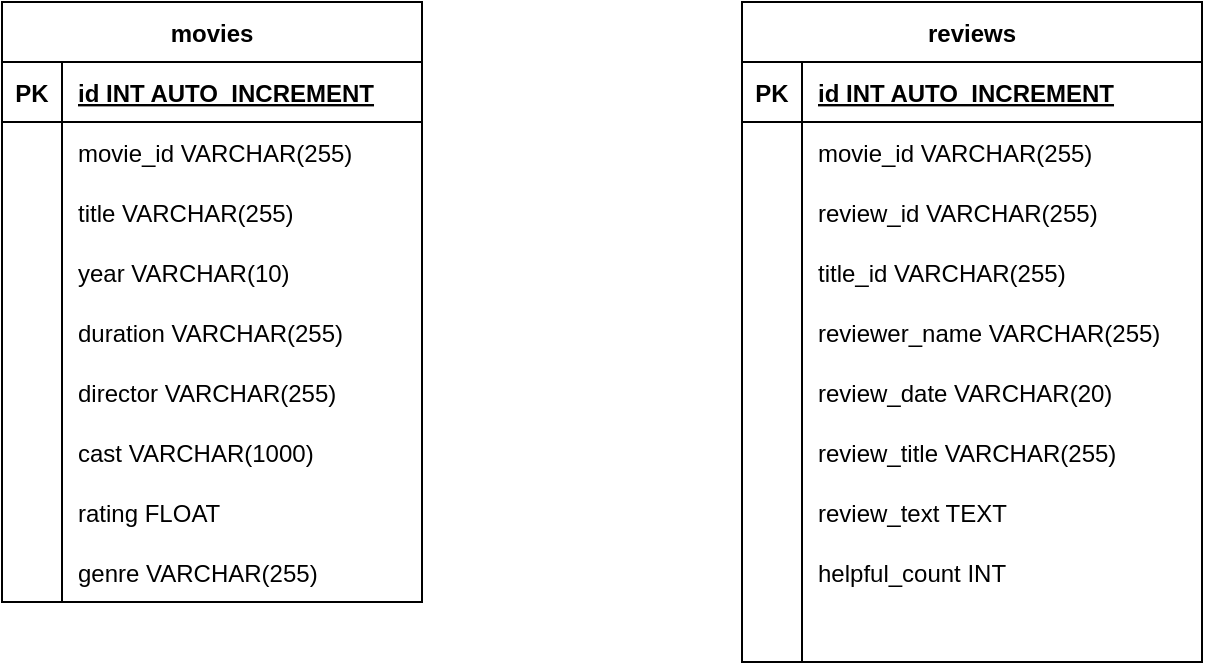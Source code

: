 <mxfile version="22.1.16" type="device">
  <diagram name="Page-1" id="e0sc8Nly2qAyQgNt1_Sl">
    <mxGraphModel dx="1604" dy="766" grid="1" gridSize="10" guides="1" tooltips="1" connect="1" arrows="1" fold="1" page="1" pageScale="1" pageWidth="827" pageHeight="1169" background="#ffffff" math="0" shadow="0">
      <root>
        <mxCell id="0" />
        <mxCell id="1" parent="0" />
        <mxCell id="mwi4X0Uh_aJrGXGaDhIq-112" value="movies" style="shape=table;startSize=30;container=1;collapsible=1;childLayout=tableLayout;fixedRows=1;rowLines=0;fontStyle=1;align=center;resizeLast=1;" vertex="1" parent="1">
          <mxGeometry x="60" y="230" width="210" height="300" as="geometry" />
        </mxCell>
        <mxCell id="mwi4X0Uh_aJrGXGaDhIq-113" value="" style="shape=tableRow;horizontal=0;startSize=0;swimlaneHead=0;swimlaneBody=0;fillColor=none;collapsible=0;dropTarget=0;points=[[0,0.5],[1,0.5]];portConstraint=eastwest;strokeColor=inherit;top=0;left=0;right=0;bottom=1;" vertex="1" parent="mwi4X0Uh_aJrGXGaDhIq-112">
          <mxGeometry y="30" width="210" height="30" as="geometry" />
        </mxCell>
        <mxCell id="mwi4X0Uh_aJrGXGaDhIq-114" value="PK" style="shape=partialRectangle;overflow=hidden;connectable=0;fillColor=none;strokeColor=inherit;top=0;left=0;bottom=0;right=0;fontStyle=1;" vertex="1" parent="mwi4X0Uh_aJrGXGaDhIq-113">
          <mxGeometry width="30" height="30" as="geometry">
            <mxRectangle width="30" height="30" as="alternateBounds" />
          </mxGeometry>
        </mxCell>
        <mxCell id="mwi4X0Uh_aJrGXGaDhIq-115" value="id INT AUTO_INCREMENT " style="shape=partialRectangle;overflow=hidden;connectable=0;fillColor=none;align=left;strokeColor=inherit;top=0;left=0;bottom=0;right=0;spacingLeft=6;fontStyle=5;" vertex="1" parent="mwi4X0Uh_aJrGXGaDhIq-113">
          <mxGeometry x="30" width="180" height="30" as="geometry">
            <mxRectangle width="180" height="30" as="alternateBounds" />
          </mxGeometry>
        </mxCell>
        <mxCell id="mwi4X0Uh_aJrGXGaDhIq-116" value="" style="shape=tableRow;horizontal=0;startSize=0;swimlaneHead=0;swimlaneBody=0;fillColor=none;collapsible=0;dropTarget=0;points=[[0,0.5],[1,0.5]];portConstraint=eastwest;strokeColor=inherit;top=0;left=0;right=0;bottom=0;" vertex="1" parent="mwi4X0Uh_aJrGXGaDhIq-112">
          <mxGeometry y="60" width="210" height="30" as="geometry" />
        </mxCell>
        <mxCell id="mwi4X0Uh_aJrGXGaDhIq-117" value="" style="shape=partialRectangle;overflow=hidden;connectable=0;fillColor=none;strokeColor=inherit;top=0;left=0;bottom=0;right=0;" vertex="1" parent="mwi4X0Uh_aJrGXGaDhIq-116">
          <mxGeometry width="30" height="30" as="geometry">
            <mxRectangle width="30" height="30" as="alternateBounds" />
          </mxGeometry>
        </mxCell>
        <mxCell id="mwi4X0Uh_aJrGXGaDhIq-118" value="movie_id VARCHAR(255)" style="shape=partialRectangle;overflow=hidden;connectable=0;fillColor=none;align=left;strokeColor=inherit;top=0;left=0;bottom=0;right=0;spacingLeft=6;" vertex="1" parent="mwi4X0Uh_aJrGXGaDhIq-116">
          <mxGeometry x="30" width="180" height="30" as="geometry">
            <mxRectangle width="180" height="30" as="alternateBounds" />
          </mxGeometry>
        </mxCell>
        <mxCell id="mwi4X0Uh_aJrGXGaDhIq-119" value="" style="shape=tableRow;horizontal=0;startSize=0;swimlaneHead=0;swimlaneBody=0;fillColor=none;collapsible=0;dropTarget=0;points=[[0,0.5],[1,0.5]];portConstraint=eastwest;strokeColor=inherit;top=0;left=0;right=0;bottom=0;" vertex="1" parent="mwi4X0Uh_aJrGXGaDhIq-112">
          <mxGeometry y="90" width="210" height="30" as="geometry" />
        </mxCell>
        <mxCell id="mwi4X0Uh_aJrGXGaDhIq-120" value="" style="shape=partialRectangle;overflow=hidden;connectable=0;fillColor=none;strokeColor=inherit;top=0;left=0;bottom=0;right=0;" vertex="1" parent="mwi4X0Uh_aJrGXGaDhIq-119">
          <mxGeometry width="30" height="30" as="geometry">
            <mxRectangle width="30" height="30" as="alternateBounds" />
          </mxGeometry>
        </mxCell>
        <mxCell id="mwi4X0Uh_aJrGXGaDhIq-121" value="title VARCHAR(255)" style="shape=partialRectangle;overflow=hidden;connectable=0;fillColor=none;align=left;strokeColor=inherit;top=0;left=0;bottom=0;right=0;spacingLeft=6;" vertex="1" parent="mwi4X0Uh_aJrGXGaDhIq-119">
          <mxGeometry x="30" width="180" height="30" as="geometry">
            <mxRectangle width="180" height="30" as="alternateBounds" />
          </mxGeometry>
        </mxCell>
        <mxCell id="mwi4X0Uh_aJrGXGaDhIq-122" value="" style="shape=tableRow;horizontal=0;startSize=0;swimlaneHead=0;swimlaneBody=0;fillColor=none;collapsible=0;dropTarget=0;points=[[0,0.5],[1,0.5]];portConstraint=eastwest;strokeColor=inherit;top=0;left=0;right=0;bottom=0;" vertex="1" parent="mwi4X0Uh_aJrGXGaDhIq-112">
          <mxGeometry y="120" width="210" height="30" as="geometry" />
        </mxCell>
        <mxCell id="mwi4X0Uh_aJrGXGaDhIq-123" value="" style="shape=partialRectangle;overflow=hidden;connectable=0;fillColor=none;strokeColor=inherit;top=0;left=0;bottom=0;right=0;" vertex="1" parent="mwi4X0Uh_aJrGXGaDhIq-122">
          <mxGeometry width="30" height="30" as="geometry">
            <mxRectangle width="30" height="30" as="alternateBounds" />
          </mxGeometry>
        </mxCell>
        <mxCell id="mwi4X0Uh_aJrGXGaDhIq-124" value="year VARCHAR(10)" style="shape=partialRectangle;overflow=hidden;connectable=0;fillColor=none;align=left;strokeColor=inherit;top=0;left=0;bottom=0;right=0;spacingLeft=6;" vertex="1" parent="mwi4X0Uh_aJrGXGaDhIq-122">
          <mxGeometry x="30" width="180" height="30" as="geometry">
            <mxRectangle width="180" height="30" as="alternateBounds" />
          </mxGeometry>
        </mxCell>
        <mxCell id="mwi4X0Uh_aJrGXGaDhIq-125" value="" style="shape=tableRow;horizontal=0;startSize=0;swimlaneHead=0;swimlaneBody=0;fillColor=none;collapsible=0;dropTarget=0;points=[[0,0.5],[1,0.5]];portConstraint=eastwest;strokeColor=inherit;top=0;left=0;right=0;bottom=0;" vertex="1" parent="mwi4X0Uh_aJrGXGaDhIq-112">
          <mxGeometry y="150" width="210" height="30" as="geometry" />
        </mxCell>
        <mxCell id="mwi4X0Uh_aJrGXGaDhIq-126" value="" style="shape=partialRectangle;overflow=hidden;connectable=0;fillColor=none;strokeColor=inherit;top=0;left=0;bottom=0;right=0;" vertex="1" parent="mwi4X0Uh_aJrGXGaDhIq-125">
          <mxGeometry width="30" height="30" as="geometry">
            <mxRectangle width="30" height="30" as="alternateBounds" />
          </mxGeometry>
        </mxCell>
        <mxCell id="mwi4X0Uh_aJrGXGaDhIq-127" value="duration VARCHAR(255)" style="shape=partialRectangle;overflow=hidden;connectable=0;fillColor=none;align=left;strokeColor=inherit;top=0;left=0;bottom=0;right=0;spacingLeft=6;" vertex="1" parent="mwi4X0Uh_aJrGXGaDhIq-125">
          <mxGeometry x="30" width="180" height="30" as="geometry">
            <mxRectangle width="180" height="30" as="alternateBounds" />
          </mxGeometry>
        </mxCell>
        <mxCell id="mwi4X0Uh_aJrGXGaDhIq-128" value="" style="shape=tableRow;horizontal=0;startSize=0;swimlaneHead=0;swimlaneBody=0;fillColor=none;collapsible=0;dropTarget=0;points=[[0,0.5],[1,0.5]];portConstraint=eastwest;strokeColor=inherit;top=0;left=0;right=0;bottom=0;" vertex="1" parent="mwi4X0Uh_aJrGXGaDhIq-112">
          <mxGeometry y="180" width="210" height="30" as="geometry" />
        </mxCell>
        <mxCell id="mwi4X0Uh_aJrGXGaDhIq-129" value="" style="shape=partialRectangle;overflow=hidden;connectable=0;fillColor=none;strokeColor=inherit;top=0;left=0;bottom=0;right=0;" vertex="1" parent="mwi4X0Uh_aJrGXGaDhIq-128">
          <mxGeometry width="30" height="30" as="geometry">
            <mxRectangle width="30" height="30" as="alternateBounds" />
          </mxGeometry>
        </mxCell>
        <mxCell id="mwi4X0Uh_aJrGXGaDhIq-130" value="director VARCHAR(255)" style="shape=partialRectangle;overflow=hidden;connectable=0;fillColor=none;align=left;strokeColor=inherit;top=0;left=0;bottom=0;right=0;spacingLeft=6;" vertex="1" parent="mwi4X0Uh_aJrGXGaDhIq-128">
          <mxGeometry x="30" width="180" height="30" as="geometry">
            <mxRectangle width="180" height="30" as="alternateBounds" />
          </mxGeometry>
        </mxCell>
        <mxCell id="mwi4X0Uh_aJrGXGaDhIq-131" value="" style="shape=tableRow;horizontal=0;startSize=0;swimlaneHead=0;swimlaneBody=0;fillColor=none;collapsible=0;dropTarget=0;points=[[0,0.5],[1,0.5]];portConstraint=eastwest;strokeColor=inherit;top=0;left=0;right=0;bottom=0;" vertex="1" parent="mwi4X0Uh_aJrGXGaDhIq-112">
          <mxGeometry y="210" width="210" height="30" as="geometry" />
        </mxCell>
        <mxCell id="mwi4X0Uh_aJrGXGaDhIq-132" value="" style="shape=partialRectangle;overflow=hidden;connectable=0;fillColor=none;strokeColor=inherit;top=0;left=0;bottom=0;right=0;" vertex="1" parent="mwi4X0Uh_aJrGXGaDhIq-131">
          <mxGeometry width="30" height="30" as="geometry">
            <mxRectangle width="30" height="30" as="alternateBounds" />
          </mxGeometry>
        </mxCell>
        <mxCell id="mwi4X0Uh_aJrGXGaDhIq-133" value="cast VARCHAR(1000)" style="shape=partialRectangle;overflow=hidden;connectable=0;fillColor=none;align=left;strokeColor=inherit;top=0;left=0;bottom=0;right=0;spacingLeft=6;" vertex="1" parent="mwi4X0Uh_aJrGXGaDhIq-131">
          <mxGeometry x="30" width="180" height="30" as="geometry">
            <mxRectangle width="180" height="30" as="alternateBounds" />
          </mxGeometry>
        </mxCell>
        <mxCell id="mwi4X0Uh_aJrGXGaDhIq-134" value="" style="shape=tableRow;horizontal=0;startSize=0;swimlaneHead=0;swimlaneBody=0;fillColor=none;collapsible=0;dropTarget=0;points=[[0,0.5],[1,0.5]];portConstraint=eastwest;strokeColor=inherit;top=0;left=0;right=0;bottom=0;" vertex="1" parent="mwi4X0Uh_aJrGXGaDhIq-112">
          <mxGeometry y="240" width="210" height="30" as="geometry" />
        </mxCell>
        <mxCell id="mwi4X0Uh_aJrGXGaDhIq-135" value="" style="shape=partialRectangle;overflow=hidden;connectable=0;fillColor=none;strokeColor=inherit;top=0;left=0;bottom=0;right=0;" vertex="1" parent="mwi4X0Uh_aJrGXGaDhIq-134">
          <mxGeometry width="30" height="30" as="geometry">
            <mxRectangle width="30" height="30" as="alternateBounds" />
          </mxGeometry>
        </mxCell>
        <mxCell id="mwi4X0Uh_aJrGXGaDhIq-136" value="rating FLOAT" style="shape=partialRectangle;overflow=hidden;connectable=0;fillColor=none;align=left;strokeColor=inherit;top=0;left=0;bottom=0;right=0;spacingLeft=6;" vertex="1" parent="mwi4X0Uh_aJrGXGaDhIq-134">
          <mxGeometry x="30" width="180" height="30" as="geometry">
            <mxRectangle width="180" height="30" as="alternateBounds" />
          </mxGeometry>
        </mxCell>
        <mxCell id="mwi4X0Uh_aJrGXGaDhIq-137" value="" style="shape=tableRow;horizontal=0;startSize=0;swimlaneHead=0;swimlaneBody=0;fillColor=none;collapsible=0;dropTarget=0;points=[[0,0.5],[1,0.5]];portConstraint=eastwest;strokeColor=inherit;top=0;left=0;right=0;bottom=0;" vertex="1" parent="mwi4X0Uh_aJrGXGaDhIq-112">
          <mxGeometry y="270" width="210" height="30" as="geometry" />
        </mxCell>
        <mxCell id="mwi4X0Uh_aJrGXGaDhIq-138" value="" style="shape=partialRectangle;overflow=hidden;connectable=0;fillColor=none;strokeColor=inherit;top=0;left=0;bottom=0;right=0;" vertex="1" parent="mwi4X0Uh_aJrGXGaDhIq-137">
          <mxGeometry width="30" height="30" as="geometry">
            <mxRectangle width="30" height="30" as="alternateBounds" />
          </mxGeometry>
        </mxCell>
        <mxCell id="mwi4X0Uh_aJrGXGaDhIq-139" value="genre VARCHAR(255)" style="shape=partialRectangle;overflow=hidden;connectable=0;fillColor=none;align=left;strokeColor=inherit;top=0;left=0;bottom=0;right=0;spacingLeft=6;" vertex="1" parent="mwi4X0Uh_aJrGXGaDhIq-137">
          <mxGeometry x="30" width="180" height="30" as="geometry">
            <mxRectangle width="180" height="30" as="alternateBounds" />
          </mxGeometry>
        </mxCell>
        <mxCell id="mwi4X0Uh_aJrGXGaDhIq-140" value="reviews" style="shape=table;startSize=30;container=1;collapsible=1;childLayout=tableLayout;fixedRows=1;rowLines=0;fontStyle=1;align=center;resizeLast=1;" vertex="1" parent="1">
          <mxGeometry x="430" y="230" width="230" height="330" as="geometry" />
        </mxCell>
        <mxCell id="mwi4X0Uh_aJrGXGaDhIq-141" value="" style="shape=tableRow;horizontal=0;startSize=0;swimlaneHead=0;swimlaneBody=0;fillColor=none;collapsible=0;dropTarget=0;points=[[0,0.5],[1,0.5]];portConstraint=eastwest;strokeColor=inherit;top=0;left=0;right=0;bottom=1;" vertex="1" parent="mwi4X0Uh_aJrGXGaDhIq-140">
          <mxGeometry y="30" width="230" height="30" as="geometry" />
        </mxCell>
        <mxCell id="mwi4X0Uh_aJrGXGaDhIq-142" value="PK" style="shape=partialRectangle;overflow=hidden;connectable=0;fillColor=none;strokeColor=inherit;top=0;left=0;bottom=0;right=0;fontStyle=1;" vertex="1" parent="mwi4X0Uh_aJrGXGaDhIq-141">
          <mxGeometry width="30" height="30" as="geometry">
            <mxRectangle width="30" height="30" as="alternateBounds" />
          </mxGeometry>
        </mxCell>
        <mxCell id="mwi4X0Uh_aJrGXGaDhIq-143" value="id INT AUTO_INCREMENT " style="shape=partialRectangle;overflow=hidden;connectable=0;fillColor=none;align=left;strokeColor=inherit;top=0;left=0;bottom=0;right=0;spacingLeft=6;fontStyle=5;" vertex="1" parent="mwi4X0Uh_aJrGXGaDhIq-141">
          <mxGeometry x="30" width="200" height="30" as="geometry">
            <mxRectangle width="200" height="30" as="alternateBounds" />
          </mxGeometry>
        </mxCell>
        <mxCell id="mwi4X0Uh_aJrGXGaDhIq-144" value="" style="shape=tableRow;horizontal=0;startSize=0;swimlaneHead=0;swimlaneBody=0;fillColor=none;collapsible=0;dropTarget=0;points=[[0,0.5],[1,0.5]];portConstraint=eastwest;strokeColor=inherit;top=0;left=0;right=0;bottom=0;" vertex="1" parent="mwi4X0Uh_aJrGXGaDhIq-140">
          <mxGeometry y="60" width="230" height="30" as="geometry" />
        </mxCell>
        <mxCell id="mwi4X0Uh_aJrGXGaDhIq-145" value="" style="shape=partialRectangle;overflow=hidden;connectable=0;fillColor=none;strokeColor=inherit;top=0;left=0;bottom=0;right=0;" vertex="1" parent="mwi4X0Uh_aJrGXGaDhIq-144">
          <mxGeometry width="30" height="30" as="geometry">
            <mxRectangle width="30" height="30" as="alternateBounds" />
          </mxGeometry>
        </mxCell>
        <mxCell id="mwi4X0Uh_aJrGXGaDhIq-146" value="movie_id VARCHAR(255)" style="shape=partialRectangle;overflow=hidden;connectable=0;fillColor=none;align=left;strokeColor=inherit;top=0;left=0;bottom=0;right=0;spacingLeft=6;" vertex="1" parent="mwi4X0Uh_aJrGXGaDhIq-144">
          <mxGeometry x="30" width="200" height="30" as="geometry">
            <mxRectangle width="200" height="30" as="alternateBounds" />
          </mxGeometry>
        </mxCell>
        <mxCell id="mwi4X0Uh_aJrGXGaDhIq-147" value="" style="shape=tableRow;horizontal=0;startSize=0;swimlaneHead=0;swimlaneBody=0;fillColor=none;collapsible=0;dropTarget=0;points=[[0,0.5],[1,0.5]];portConstraint=eastwest;strokeColor=inherit;top=0;left=0;right=0;bottom=0;" vertex="1" parent="mwi4X0Uh_aJrGXGaDhIq-140">
          <mxGeometry y="90" width="230" height="30" as="geometry" />
        </mxCell>
        <mxCell id="mwi4X0Uh_aJrGXGaDhIq-148" value="" style="shape=partialRectangle;overflow=hidden;connectable=0;fillColor=none;strokeColor=inherit;top=0;left=0;bottom=0;right=0;" vertex="1" parent="mwi4X0Uh_aJrGXGaDhIq-147">
          <mxGeometry width="30" height="30" as="geometry">
            <mxRectangle width="30" height="30" as="alternateBounds" />
          </mxGeometry>
        </mxCell>
        <mxCell id="mwi4X0Uh_aJrGXGaDhIq-149" value="review_id VARCHAR(255)" style="shape=partialRectangle;overflow=hidden;connectable=0;fillColor=none;align=left;strokeColor=inherit;top=0;left=0;bottom=0;right=0;spacingLeft=6;" vertex="1" parent="mwi4X0Uh_aJrGXGaDhIq-147">
          <mxGeometry x="30" width="200" height="30" as="geometry">
            <mxRectangle width="200" height="30" as="alternateBounds" />
          </mxGeometry>
        </mxCell>
        <mxCell id="mwi4X0Uh_aJrGXGaDhIq-150" value="" style="shape=tableRow;horizontal=0;startSize=0;swimlaneHead=0;swimlaneBody=0;fillColor=none;collapsible=0;dropTarget=0;points=[[0,0.5],[1,0.5]];portConstraint=eastwest;strokeColor=inherit;top=0;left=0;right=0;bottom=0;" vertex="1" parent="mwi4X0Uh_aJrGXGaDhIq-140">
          <mxGeometry y="120" width="230" height="30" as="geometry" />
        </mxCell>
        <mxCell id="mwi4X0Uh_aJrGXGaDhIq-151" value="" style="shape=partialRectangle;overflow=hidden;connectable=0;fillColor=none;strokeColor=inherit;top=0;left=0;bottom=0;right=0;" vertex="1" parent="mwi4X0Uh_aJrGXGaDhIq-150">
          <mxGeometry width="30" height="30" as="geometry">
            <mxRectangle width="30" height="30" as="alternateBounds" />
          </mxGeometry>
        </mxCell>
        <mxCell id="mwi4X0Uh_aJrGXGaDhIq-152" value="title_id VARCHAR(255)" style="shape=partialRectangle;overflow=hidden;connectable=0;fillColor=none;align=left;strokeColor=inherit;top=0;left=0;bottom=0;right=0;spacingLeft=6;" vertex="1" parent="mwi4X0Uh_aJrGXGaDhIq-150">
          <mxGeometry x="30" width="200" height="30" as="geometry">
            <mxRectangle width="200" height="30" as="alternateBounds" />
          </mxGeometry>
        </mxCell>
        <mxCell id="mwi4X0Uh_aJrGXGaDhIq-153" value="" style="shape=tableRow;horizontal=0;startSize=0;swimlaneHead=0;swimlaneBody=0;fillColor=none;collapsible=0;dropTarget=0;points=[[0,0.5],[1,0.5]];portConstraint=eastwest;strokeColor=inherit;top=0;left=0;right=0;bottom=0;" vertex="1" parent="mwi4X0Uh_aJrGXGaDhIq-140">
          <mxGeometry y="150" width="230" height="30" as="geometry" />
        </mxCell>
        <mxCell id="mwi4X0Uh_aJrGXGaDhIq-154" value="" style="shape=partialRectangle;overflow=hidden;connectable=0;fillColor=none;strokeColor=inherit;top=0;left=0;bottom=0;right=0;" vertex="1" parent="mwi4X0Uh_aJrGXGaDhIq-153">
          <mxGeometry width="30" height="30" as="geometry">
            <mxRectangle width="30" height="30" as="alternateBounds" />
          </mxGeometry>
        </mxCell>
        <mxCell id="mwi4X0Uh_aJrGXGaDhIq-155" value="reviewer_name VARCHAR(255)" style="shape=partialRectangle;overflow=hidden;connectable=0;fillColor=none;align=left;strokeColor=inherit;top=0;left=0;bottom=0;right=0;spacingLeft=6;" vertex="1" parent="mwi4X0Uh_aJrGXGaDhIq-153">
          <mxGeometry x="30" width="200" height="30" as="geometry">
            <mxRectangle width="200" height="30" as="alternateBounds" />
          </mxGeometry>
        </mxCell>
        <mxCell id="mwi4X0Uh_aJrGXGaDhIq-156" value="" style="shape=tableRow;horizontal=0;startSize=0;swimlaneHead=0;swimlaneBody=0;fillColor=none;collapsible=0;dropTarget=0;points=[[0,0.5],[1,0.5]];portConstraint=eastwest;strokeColor=inherit;top=0;left=0;right=0;bottom=0;" vertex="1" parent="mwi4X0Uh_aJrGXGaDhIq-140">
          <mxGeometry y="180" width="230" height="30" as="geometry" />
        </mxCell>
        <mxCell id="mwi4X0Uh_aJrGXGaDhIq-157" value="" style="shape=partialRectangle;overflow=hidden;connectable=0;fillColor=none;strokeColor=inherit;top=0;left=0;bottom=0;right=0;" vertex="1" parent="mwi4X0Uh_aJrGXGaDhIq-156">
          <mxGeometry width="30" height="30" as="geometry">
            <mxRectangle width="30" height="30" as="alternateBounds" />
          </mxGeometry>
        </mxCell>
        <mxCell id="mwi4X0Uh_aJrGXGaDhIq-158" value="review_date VARCHAR(20)" style="shape=partialRectangle;overflow=hidden;connectable=0;fillColor=none;align=left;strokeColor=inherit;top=0;left=0;bottom=0;right=0;spacingLeft=6;" vertex="1" parent="mwi4X0Uh_aJrGXGaDhIq-156">
          <mxGeometry x="30" width="200" height="30" as="geometry">
            <mxRectangle width="200" height="30" as="alternateBounds" />
          </mxGeometry>
        </mxCell>
        <mxCell id="mwi4X0Uh_aJrGXGaDhIq-159" value="" style="shape=tableRow;horizontal=0;startSize=0;swimlaneHead=0;swimlaneBody=0;fillColor=none;collapsible=0;dropTarget=0;points=[[0,0.5],[1,0.5]];portConstraint=eastwest;strokeColor=inherit;top=0;left=0;right=0;bottom=0;" vertex="1" parent="mwi4X0Uh_aJrGXGaDhIq-140">
          <mxGeometry y="210" width="230" height="30" as="geometry" />
        </mxCell>
        <mxCell id="mwi4X0Uh_aJrGXGaDhIq-160" value="" style="shape=partialRectangle;overflow=hidden;connectable=0;fillColor=none;strokeColor=inherit;top=0;left=0;bottom=0;right=0;" vertex="1" parent="mwi4X0Uh_aJrGXGaDhIq-159">
          <mxGeometry width="30" height="30" as="geometry">
            <mxRectangle width="30" height="30" as="alternateBounds" />
          </mxGeometry>
        </mxCell>
        <mxCell id="mwi4X0Uh_aJrGXGaDhIq-161" value="review_title VARCHAR(255)" style="shape=partialRectangle;overflow=hidden;connectable=0;fillColor=none;align=left;strokeColor=inherit;top=0;left=0;bottom=0;right=0;spacingLeft=6;" vertex="1" parent="mwi4X0Uh_aJrGXGaDhIq-159">
          <mxGeometry x="30" width="200" height="30" as="geometry">
            <mxRectangle width="200" height="30" as="alternateBounds" />
          </mxGeometry>
        </mxCell>
        <mxCell id="mwi4X0Uh_aJrGXGaDhIq-162" value="" style="shape=tableRow;horizontal=0;startSize=0;swimlaneHead=0;swimlaneBody=0;fillColor=none;collapsible=0;dropTarget=0;points=[[0,0.5],[1,0.5]];portConstraint=eastwest;strokeColor=inherit;top=0;left=0;right=0;bottom=0;" vertex="1" parent="mwi4X0Uh_aJrGXGaDhIq-140">
          <mxGeometry y="240" width="230" height="30" as="geometry" />
        </mxCell>
        <mxCell id="mwi4X0Uh_aJrGXGaDhIq-163" value="" style="shape=partialRectangle;overflow=hidden;connectable=0;fillColor=none;strokeColor=inherit;top=0;left=0;bottom=0;right=0;" vertex="1" parent="mwi4X0Uh_aJrGXGaDhIq-162">
          <mxGeometry width="30" height="30" as="geometry">
            <mxRectangle width="30" height="30" as="alternateBounds" />
          </mxGeometry>
        </mxCell>
        <mxCell id="mwi4X0Uh_aJrGXGaDhIq-164" value="review_text TEXT" style="shape=partialRectangle;overflow=hidden;connectable=0;fillColor=none;align=left;strokeColor=inherit;top=0;left=0;bottom=0;right=0;spacingLeft=6;" vertex="1" parent="mwi4X0Uh_aJrGXGaDhIq-162">
          <mxGeometry x="30" width="200" height="30" as="geometry">
            <mxRectangle width="200" height="30" as="alternateBounds" />
          </mxGeometry>
        </mxCell>
        <mxCell id="mwi4X0Uh_aJrGXGaDhIq-165" value="" style="shape=tableRow;horizontal=0;startSize=0;swimlaneHead=0;swimlaneBody=0;fillColor=none;collapsible=0;dropTarget=0;points=[[0,0.5],[1,0.5]];portConstraint=eastwest;strokeColor=inherit;top=0;left=0;right=0;bottom=0;" vertex="1" parent="mwi4X0Uh_aJrGXGaDhIq-140">
          <mxGeometry y="270" width="230" height="30" as="geometry" />
        </mxCell>
        <mxCell id="mwi4X0Uh_aJrGXGaDhIq-166" value="" style="shape=partialRectangle;overflow=hidden;connectable=0;fillColor=none;strokeColor=inherit;top=0;left=0;bottom=0;right=0;" vertex="1" parent="mwi4X0Uh_aJrGXGaDhIq-165">
          <mxGeometry width="30" height="30" as="geometry">
            <mxRectangle width="30" height="30" as="alternateBounds" />
          </mxGeometry>
        </mxCell>
        <mxCell id="mwi4X0Uh_aJrGXGaDhIq-167" value="helpful_count INT" style="shape=partialRectangle;overflow=hidden;connectable=0;fillColor=none;align=left;strokeColor=inherit;top=0;left=0;bottom=0;right=0;spacingLeft=6;" vertex="1" parent="mwi4X0Uh_aJrGXGaDhIq-165">
          <mxGeometry x="30" width="200" height="30" as="geometry">
            <mxRectangle width="200" height="30" as="alternateBounds" />
          </mxGeometry>
        </mxCell>
        <mxCell id="mwi4X0Uh_aJrGXGaDhIq-168" value="" style="shape=tableRow;horizontal=0;startSize=0;swimlaneHead=0;swimlaneBody=0;fillColor=none;collapsible=0;dropTarget=0;points=[[0,0.5],[1,0.5]];portConstraint=eastwest;strokeColor=inherit;top=0;left=0;right=0;bottom=0;" vertex="1" parent="mwi4X0Uh_aJrGXGaDhIq-140">
          <mxGeometry y="300" width="230" height="30" as="geometry" />
        </mxCell>
        <mxCell id="mwi4X0Uh_aJrGXGaDhIq-169" value="" style="shape=partialRectangle;overflow=hidden;connectable=0;fillColor=none;strokeColor=inherit;top=0;left=0;bottom=0;right=0;" vertex="1" parent="mwi4X0Uh_aJrGXGaDhIq-168">
          <mxGeometry width="30" height="30" as="geometry">
            <mxRectangle width="30" height="30" as="alternateBounds" />
          </mxGeometry>
        </mxCell>
        <mxCell id="mwi4X0Uh_aJrGXGaDhIq-170" value="" style="shape=partialRectangle;overflow=hidden;connectable=0;fillColor=none;align=left;strokeColor=inherit;top=0;left=0;bottom=0;right=0;spacingLeft=6;" vertex="1" parent="mwi4X0Uh_aJrGXGaDhIq-168">
          <mxGeometry x="30" width="200" height="30" as="geometry">
            <mxRectangle width="200" height="30" as="alternateBounds" />
          </mxGeometry>
        </mxCell>
      </root>
    </mxGraphModel>
  </diagram>
</mxfile>

